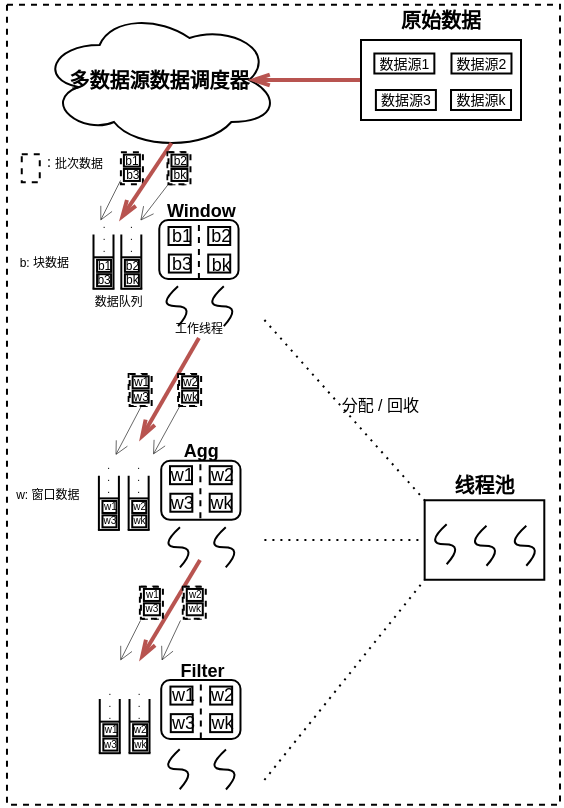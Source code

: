 <mxfile version="16.1.0" type="github">
  <diagram id="TM8jc4NBS-P3mIar8RK_" name="第 1 页">
    <mxGraphModel dx="-409" dy="232" grid="1" gridSize="10" guides="1" tooltips="1" connect="1" arrows="1" fold="1" page="1" pageScale="1" pageWidth="827" pageHeight="1169" math="0" shadow="0">
      <root>
        <mxCell id="0" />
        <mxCell id="1" parent="0" />
        <mxCell id="N-SnZ-NA4u7T5Xd_cY-z-521" value="" style="rounded=0;sketch=0;fontSize=6;dashed=1;" parent="1" vertex="1">
          <mxGeometry x="1359.95" y="136.16" width="9" height="16" as="geometry" />
        </mxCell>
        <mxCell id="N-SnZ-NA4u7T5Xd_cY-z-418" value="" style="rounded=0;sketch=0;fontSize=8;dashed=1;" parent="1" vertex="1">
          <mxGeometry x="1303.49" y="62.32" width="276.51" height="400" as="geometry" />
        </mxCell>
        <mxCell id="N-SnZ-NA4u7T5Xd_cY-z-477" value="" style="rounded=0;sketch=0;fontSize=6;dashed=1;" parent="1" vertex="1">
          <mxGeometry x="1360.45" y="136.16" width="11" height="16" as="geometry" />
        </mxCell>
        <mxCell id="N-SnZ-NA4u7T5Xd_cY-z-318" value="" style="rounded=0;fontSize=10;strokeWidth=1;" parent="1" vertex="1">
          <mxGeometry x="1480.5" y="80" width="80" height="40" as="geometry" />
        </mxCell>
        <mxCell id="N-SnZ-NA4u7T5Xd_cY-z-319" value="数据源1" style="rounded=0;fontSize=7;strokeWidth=1;" parent="1" vertex="1">
          <mxGeometry x="1487.18" y="86.75" width="30" height="10" as="geometry" />
        </mxCell>
        <mxCell id="N-SnZ-NA4u7T5Xd_cY-z-320" value="数据源2" style="rounded=0;fontSize=7;strokeWidth=1;" parent="1" vertex="1">
          <mxGeometry x="1525.74" y="86.75" width="30" height="10" as="geometry" />
        </mxCell>
        <mxCell id="N-SnZ-NA4u7T5Xd_cY-z-322" value="数据源k" style="rounded=0;fontSize=7;strokeWidth=1;" parent="1" vertex="1">
          <mxGeometry x="1525.51" y="105" width="30" height="10" as="geometry" />
        </mxCell>
        <mxCell id="N-SnZ-NA4u7T5Xd_cY-z-323" value="多数据源数据调度器" style="ellipse;shape=cloud;fontSize=10;strokeWidth=1;fontStyle=1" parent="1" vertex="1">
          <mxGeometry x="1319.88" y="65" width="119.76" height="70" as="geometry" />
        </mxCell>
        <mxCell id="N-SnZ-NA4u7T5Xd_cY-z-324" value="原始数据" style="text;strokeColor=none;fillColor=none;align=center;verticalAlign=middle;rounded=0;sketch=0;fontSize=10;fontStyle=1" parent="1" vertex="1">
          <mxGeometry x="1496.36" y="60" width="48.29" height="20" as="geometry" />
        </mxCell>
        <mxCell id="N-SnZ-NA4u7T5Xd_cY-z-327" value="" style="rounded=1;" parent="1" vertex="1">
          <mxGeometry x="1379.64" y="170" width="39.63" height="29.5" as="geometry" />
        </mxCell>
        <mxCell id="N-SnZ-NA4u7T5Xd_cY-z-328" value="" style="curved=1;endArrow=none;endFill=0;endSize=6;strokeWidth=1;" parent="1" edge="1">
          <mxGeometry width="50" height="50" relative="1" as="geometry">
            <mxPoint x="1411.9" y="223.1" as="sourcePoint" />
            <mxPoint x="1411.9" y="203.1" as="targetPoint" />
            <Array as="points">
              <mxPoint x="1420.9" y="213.1" />
              <mxPoint x="1400.9" y="213.1" />
            </Array>
          </mxGeometry>
        </mxCell>
        <mxCell id="N-SnZ-NA4u7T5Xd_cY-z-329" value="" style="curved=1;endArrow=none;endFill=0;" parent="1" edge="1">
          <mxGeometry width="50" height="50" relative="1" as="geometry">
            <mxPoint x="1389.02" y="223.1" as="sourcePoint" />
            <mxPoint x="1389.02" y="203.1" as="targetPoint" />
            <Array as="points">
              <mxPoint x="1398.02" y="213.1" />
              <mxPoint x="1378.02" y="213.1" />
            </Array>
          </mxGeometry>
        </mxCell>
        <mxCell id="N-SnZ-NA4u7T5Xd_cY-z-330" value="" style="shape=partialRectangle;top=0;bottom=0;fillColor=none;" parent="1" vertex="1">
          <mxGeometry x="1346.75" y="177.81" width="10" height="26" as="geometry" />
        </mxCell>
        <mxCell id="N-SnZ-NA4u7T5Xd_cY-z-331" value=" Window" style="text;strokeColor=none;fillColor=none;align=center;verticalAlign=middle;rounded=0;fontSize=9;fontStyle=1" parent="1" vertex="1">
          <mxGeometry x="1379.46" y="160" width="40" height="10" as="geometry" />
        </mxCell>
        <mxCell id="N-SnZ-NA4u7T5Xd_cY-z-332" value="数据队列" style="text;strokeColor=none;fillColor=none;align=center;verticalAlign=middle;rounded=0;fontSize=6;" parent="1" vertex="1">
          <mxGeometry x="1344.12" y="206.75" width="30.5" height="8.75" as="geometry" />
        </mxCell>
        <mxCell id="N-SnZ-NA4u7T5Xd_cY-z-333" value="工作线程" style="text;strokeColor=none;fillColor=none;align=center;verticalAlign=middle;rounded=0;fontSize=6;" parent="1" vertex="1">
          <mxGeometry x="1383.47" y="220" width="31.98" height="9" as="geometry" />
        </mxCell>
        <mxCell id="N-SnZ-NA4u7T5Xd_cY-z-334" value="" style="rounded=0;strokeWidth=1;" parent="1" vertex="1">
          <mxGeometry x="1348.54" y="189.94" width="7" height="6" as="geometry" />
        </mxCell>
        <mxCell id="N-SnZ-NA4u7T5Xd_cY-z-335" value="b1" style="text;strokeColor=none;fillColor=none;align=center;verticalAlign=middle;rounded=0;fontSize=6;" parent="1" vertex="1">
          <mxGeometry x="1348.04" y="189.94" width="8.5" height="6" as="geometry" />
        </mxCell>
        <mxCell id="N-SnZ-NA4u7T5Xd_cY-z-336" value="" style="rounded=0;strokeWidth=1;" parent="1" vertex="1">
          <mxGeometry x="1384.26" y="173.5" width="11" height="9" as="geometry" />
        </mxCell>
        <mxCell id="N-SnZ-NA4u7T5Xd_cY-z-337" value="b1" style="text;strokeColor=none;fillColor=none;align=center;verticalAlign=middle;rounded=0;fontSize=9;" parent="1" vertex="1">
          <mxGeometry x="1386.76" y="174.62" width="8.5" height="5.75" as="geometry" />
        </mxCell>
        <mxCell id="N-SnZ-NA4u7T5Xd_cY-z-344" value="" style="endArrow=none;rounded=0;fontSize=7;endSize=6;strokeColor=default;strokeWidth=1;" parent="1" edge="1">
          <mxGeometry width="50" height="50" relative="1" as="geometry">
            <mxPoint x="1346.25" y="204.41" as="sourcePoint" />
            <mxPoint x="1357.25" y="204.41" as="targetPoint" />
          </mxGeometry>
        </mxCell>
        <mxCell id="N-SnZ-NA4u7T5Xd_cY-z-345" value="" style="endArrow=none;rounded=0;fontSize=7;endSize=6;strokeColor=default;strokeWidth=1;" parent="1" edge="1">
          <mxGeometry width="50" height="50" relative="1" as="geometry">
            <mxPoint x="1346.54" y="188.64" as="sourcePoint" />
            <mxPoint x="1356.54" y="188.64" as="targetPoint" />
          </mxGeometry>
        </mxCell>
        <mxCell id="N-SnZ-NA4u7T5Xd_cY-z-355" value="" style="rounded=1;" parent="1" vertex="1">
          <mxGeometry x="1380.61" y="290.38" width="39.63" height="29.5" as="geometry" />
        </mxCell>
        <mxCell id="N-SnZ-NA4u7T5Xd_cY-z-356" value="" style="curved=1;endArrow=none;endFill=0;endSize=6;strokeWidth=1;" parent="1" edge="1">
          <mxGeometry width="50" height="50" relative="1" as="geometry">
            <mxPoint x="1412.87" y="343.66" as="sourcePoint" />
            <mxPoint x="1412.87" y="323.66" as="targetPoint" />
            <Array as="points">
              <mxPoint x="1421.87" y="333.66" />
              <mxPoint x="1401.87" y="333.66" />
            </Array>
          </mxGeometry>
        </mxCell>
        <mxCell id="N-SnZ-NA4u7T5Xd_cY-z-357" value="" style="curved=1;endArrow=none;endFill=0;" parent="1" edge="1">
          <mxGeometry width="50" height="50" relative="1" as="geometry">
            <mxPoint x="1389.99" y="343.66" as="sourcePoint" />
            <mxPoint x="1389.99" y="323.66" as="targetPoint" />
            <Array as="points">
              <mxPoint x="1398.99" y="333.66" />
              <mxPoint x="1378.99" y="333.66" />
            </Array>
          </mxGeometry>
        </mxCell>
        <mxCell id="N-SnZ-NA4u7T5Xd_cY-z-359" value="Agg" style="text;strokeColor=none;fillColor=none;align=center;verticalAlign=middle;rounded=0;fontSize=9;fontStyle=1" parent="1" vertex="1">
          <mxGeometry x="1380.61" y="280.13" width="40.06" height="10" as="geometry" />
        </mxCell>
        <mxCell id="N-SnZ-NA4u7T5Xd_cY-z-381" value="" style="rounded=1;" parent="1" vertex="1">
          <mxGeometry x="1380.61" y="400" width="39.63" height="29.5" as="geometry" />
        </mxCell>
        <mxCell id="N-SnZ-NA4u7T5Xd_cY-z-382" value="" style="curved=1;endArrow=none;endFill=0;endSize=6;strokeWidth=1;" parent="1" edge="1">
          <mxGeometry width="50" height="50" relative="1" as="geometry">
            <mxPoint x="1412.99" y="454.75" as="sourcePoint" />
            <mxPoint x="1412.99" y="434.75" as="targetPoint" />
            <Array as="points">
              <mxPoint x="1421.99" y="444.75" />
              <mxPoint x="1401.99" y="444.75" />
            </Array>
          </mxGeometry>
        </mxCell>
        <mxCell id="N-SnZ-NA4u7T5Xd_cY-z-383" value="" style="curved=1;endArrow=none;endFill=0;" parent="1" edge="1">
          <mxGeometry width="50" height="50" relative="1" as="geometry">
            <mxPoint x="1389.86" y="454.63" as="sourcePoint" />
            <mxPoint x="1389.86" y="434.63" as="targetPoint" />
            <Array as="points">
              <mxPoint x="1398.86" y="444.63" />
              <mxPoint x="1378.86" y="444.63" />
            </Array>
          </mxGeometry>
        </mxCell>
        <mxCell id="N-SnZ-NA4u7T5Xd_cY-z-385" value="Filter" style="text;strokeColor=none;fillColor=none;align=center;verticalAlign=middle;rounded=0;fontSize=9;fontStyle=1" parent="1" vertex="1">
          <mxGeometry x="1381.17" y="390" width="40.06" height="10" as="geometry" />
        </mxCell>
        <mxCell id="N-SnZ-NA4u7T5Xd_cY-z-407" value="" style="rounded=0;" parent="1" vertex="1">
          <mxGeometry x="1512.33" y="310.13" width="59.82" height="39.75" as="geometry" />
        </mxCell>
        <mxCell id="N-SnZ-NA4u7T5Xd_cY-z-408" value="" style="curved=1;endArrow=none;endFill=0;" parent="1" edge="1">
          <mxGeometry width="50" height="50" relative="1" as="geometry">
            <mxPoint x="1523.33" y="342.13" as="sourcePoint" />
            <mxPoint x="1523.33" y="322.13" as="targetPoint" />
            <Array as="points">
              <mxPoint x="1532.33" y="332.13" />
              <mxPoint x="1512.33" y="332.13" />
            </Array>
          </mxGeometry>
        </mxCell>
        <mxCell id="N-SnZ-NA4u7T5Xd_cY-z-409" value="" style="curved=1;endArrow=none;endFill=0;" parent="1" edge="1">
          <mxGeometry width="50" height="50" relative="1" as="geometry">
            <mxPoint x="1543.24" y="342.88" as="sourcePoint" />
            <mxPoint x="1543.24" y="322.88" as="targetPoint" />
            <Array as="points">
              <mxPoint x="1552.24" y="332.88" />
              <mxPoint x="1532.24" y="332.88" />
            </Array>
          </mxGeometry>
        </mxCell>
        <mxCell id="N-SnZ-NA4u7T5Xd_cY-z-410" value="" style="curved=1;endArrow=none;endFill=0;" parent="1" edge="1">
          <mxGeometry width="50" height="50" relative="1" as="geometry">
            <mxPoint x="1563.15" y="342.88" as="sourcePoint" />
            <mxPoint x="1563.15" y="322.88" as="targetPoint" />
            <Array as="points">
              <mxPoint x="1572.15" y="332.88" />
              <mxPoint x="1552.15" y="332.88" />
            </Array>
          </mxGeometry>
        </mxCell>
        <mxCell id="N-SnZ-NA4u7T5Xd_cY-z-411" value="线程池" style="text;strokeColor=none;fillColor=none;align=center;verticalAlign=middle;rounded=0;sketch=0;fontSize=10;fontStyle=1" parent="1" vertex="1">
          <mxGeometry x="1522.12" y="293" width="40.25" height="19" as="geometry" />
        </mxCell>
        <mxCell id="N-SnZ-NA4u7T5Xd_cY-z-412" value="" style="endArrow=none;dashed=1;dashPattern=1 3;strokeWidth=1;rounded=1;sketch=0;fontSize=8;curved=0;entryX=0;entryY=0;entryDx=0;entryDy=0;" parent="1" target="N-SnZ-NA4u7T5Xd_cY-z-407" edge="1">
          <mxGeometry width="50" height="50" relative="1" as="geometry">
            <mxPoint x="1432.2" y="220" as="sourcePoint" />
            <mxPoint x="1522.2" y="330" as="targetPoint" />
          </mxGeometry>
        </mxCell>
        <mxCell id="N-SnZ-NA4u7T5Xd_cY-z-413" value="分配 / 回收" style="text;strokeColor=none;fillColor=none;align=center;verticalAlign=middle;rounded=0;sketch=0;fontSize=8;" parent="1" vertex="1">
          <mxGeometry x="1470.15" y="256.32" width="40" height="12" as="geometry" />
        </mxCell>
        <mxCell id="N-SnZ-NA4u7T5Xd_cY-z-414" value="" style="endArrow=none;dashed=1;dashPattern=1 3;strokeWidth=1;rounded=1;sketch=0;fontSize=8;curved=0;entryX=0;entryY=0.5;entryDx=0;entryDy=0;" parent="1" target="N-SnZ-NA4u7T5Xd_cY-z-407" edge="1">
          <mxGeometry width="50" height="50" relative="1" as="geometry">
            <mxPoint x="1432.2" y="330" as="sourcePoint" />
            <mxPoint x="1502.2" y="330" as="targetPoint" />
          </mxGeometry>
        </mxCell>
        <mxCell id="N-SnZ-NA4u7T5Xd_cY-z-415" value="" style="endArrow=none;dashed=1;dashPattern=1 3;strokeWidth=1;rounded=1;sketch=0;fontSize=8;curved=0;entryX=0;entryY=1;entryDx=0;entryDy=0;" parent="1" target="N-SnZ-NA4u7T5Xd_cY-z-407" edge="1">
          <mxGeometry width="50" height="50" relative="1" as="geometry">
            <mxPoint x="1432.2" y="450" as="sourcePoint" />
            <mxPoint x="1522.2" y="350" as="targetPoint" />
          </mxGeometry>
        </mxCell>
        <mxCell id="N-SnZ-NA4u7T5Xd_cY-z-416" value="b: 块数据" style="text;strokeColor=none;fillColor=none;align=center;verticalAlign=middle;rounded=0;sketch=0;fontSize=6;" parent="1" vertex="1">
          <mxGeometry x="1300.24" y="182.5" width="43.88" height="17.75" as="geometry" />
        </mxCell>
        <mxCell id="N-SnZ-NA4u7T5Xd_cY-z-417" value="w: 窗口数据" style="text;strokeColor=none;fillColor=none;align=center;verticalAlign=middle;rounded=0;sketch=0;fontSize=6;" parent="1" vertex="1">
          <mxGeometry x="1303.49" y="298.87" width="40.88" height="17.75" as="geometry" />
        </mxCell>
        <mxCell id="N-SnZ-NA4u7T5Xd_cY-z-419" value="" style="endArrow=openThin;rounded=1;sketch=0;fontSize=8;curved=0;endFill=0;entryX=0.875;entryY=0.5;entryDx=0;entryDy=0;entryPerimeter=0;fillColor=#f8cecc;strokeColor=#b85450;strokeWidth=2;" parent="1" target="N-SnZ-NA4u7T5Xd_cY-z-323" edge="1">
          <mxGeometry width="50" height="50" relative="1" as="geometry">
            <mxPoint x="1480" y="100" as="sourcePoint" />
            <mxPoint x="1420" y="100" as="targetPoint" />
          </mxGeometry>
        </mxCell>
        <mxCell id="N-SnZ-NA4u7T5Xd_cY-z-420" value="" style="endArrow=openThin;rounded=1;sketch=0;fontSize=8;curved=0;exitX=0.55;exitY=0.95;exitDx=0;exitDy=0;exitPerimeter=0;endFill=0;fillColor=#f8cecc;strokeColor=#b85450;strokeWidth=2;" parent="1" source="N-SnZ-NA4u7T5Xd_cY-z-323" edge="1">
          <mxGeometry width="50" height="50" relative="1" as="geometry">
            <mxPoint x="1061.49" y="326" as="sourcePoint" />
            <mxPoint x="1360" y="170" as="targetPoint" />
          </mxGeometry>
        </mxCell>
        <mxCell id="N-SnZ-NA4u7T5Xd_cY-z-423" value="" style="endArrow=openThin;rounded=1;sketch=0;fontSize=8;curved=0;endFill=0;exitX=0.5;exitY=1;exitDx=0;exitDy=0;fillColor=#f8cecc;strokeColor=#b85450;strokeWidth=2;" parent="1" source="N-SnZ-NA4u7T5Xd_cY-z-333" edge="1">
          <mxGeometry width="50" height="50" relative="1" as="geometry">
            <mxPoint x="1380" y="226.88" as="sourcePoint" />
            <mxPoint x="1370" y="280" as="targetPoint" />
          </mxGeometry>
        </mxCell>
        <mxCell id="N-SnZ-NA4u7T5Xd_cY-z-426" value="" style="endArrow=openThin;rounded=1;sketch=0;fontSize=8;curved=0;endFill=0;fillColor=#f8cecc;strokeColor=#b85450;strokeWidth=2;" parent="1" edge="1">
          <mxGeometry width="50" height="50" relative="1" as="geometry">
            <mxPoint x="1400" y="340" as="sourcePoint" />
            <mxPoint x="1370" y="390" as="targetPoint" />
          </mxGeometry>
        </mxCell>
        <mxCell id="N-SnZ-NA4u7T5Xd_cY-z-454" value=".&#xa;.&#xa;." style="text;strokeColor=none;fillColor=none;align=center;verticalAlign=middle;rounded=0;sketch=0;fontSize=5;" parent="1" vertex="1">
          <mxGeometry x="1347.54" y="173.5" width="9" height="10" as="geometry" />
        </mxCell>
        <mxCell id="N-SnZ-NA4u7T5Xd_cY-z-458" value="" style="endArrow=none;dashed=1;rounded=1;sketch=0;fontSize=6;curved=0;entryX=0.5;entryY=0;entryDx=0;entryDy=0;exitX=0.5;exitY=1;exitDx=0;exitDy=0;" parent="1" source="N-SnZ-NA4u7T5Xd_cY-z-327" target="N-SnZ-NA4u7T5Xd_cY-z-327" edge="1">
          <mxGeometry width="50" height="50" relative="1" as="geometry">
            <mxPoint x="1450" y="210" as="sourcePoint" />
            <mxPoint x="1500" y="160" as="targetPoint" />
          </mxGeometry>
        </mxCell>
        <mxCell id="N-SnZ-NA4u7T5Xd_cY-z-459" value="" style="rounded=0;strokeWidth=1;" parent="1" vertex="1">
          <mxGeometry x="1348.54" y="197.1" width="7" height="6" as="geometry" />
        </mxCell>
        <mxCell id="N-SnZ-NA4u7T5Xd_cY-z-460" value="b3" style="text;strokeColor=none;fillColor=none;align=center;verticalAlign=middle;rounded=0;fontSize=6;" parent="1" vertex="1">
          <mxGeometry x="1347.79" y="197.1" width="8.5" height="6" as="geometry" />
        </mxCell>
        <mxCell id="N-SnZ-NA4u7T5Xd_cY-z-461" value="" style="shape=partialRectangle;top=0;bottom=0;fillColor=none;" parent="1" vertex="1">
          <mxGeometry x="1360.66" y="177.81" width="10" height="26" as="geometry" />
        </mxCell>
        <mxCell id="N-SnZ-NA4u7T5Xd_cY-z-462" value="" style="rounded=0;strokeWidth=1;" parent="1" vertex="1">
          <mxGeometry x="1362.45" y="189.94" width="7" height="6" as="geometry" />
        </mxCell>
        <mxCell id="N-SnZ-NA4u7T5Xd_cY-z-463" value="b2" style="text;strokeColor=none;fillColor=none;align=center;verticalAlign=middle;rounded=0;fontSize=6;" parent="1" vertex="1">
          <mxGeometry x="1361.95" y="189.94" width="8.5" height="6" as="geometry" />
        </mxCell>
        <mxCell id="N-SnZ-NA4u7T5Xd_cY-z-464" value="" style="endArrow=none;rounded=0;fontSize=7;endSize=6;strokeColor=default;strokeWidth=1;" parent="1" edge="1">
          <mxGeometry width="50" height="50" relative="1" as="geometry">
            <mxPoint x="1360.16" y="204.41" as="sourcePoint" />
            <mxPoint x="1371.16" y="204.41" as="targetPoint" />
          </mxGeometry>
        </mxCell>
        <mxCell id="N-SnZ-NA4u7T5Xd_cY-z-465" value="" style="endArrow=none;rounded=0;fontSize=7;endSize=6;strokeColor=default;strokeWidth=1;" parent="1" edge="1">
          <mxGeometry width="50" height="50" relative="1" as="geometry">
            <mxPoint x="1360.45" y="188.64" as="sourcePoint" />
            <mxPoint x="1370.45" y="188.64" as="targetPoint" />
          </mxGeometry>
        </mxCell>
        <mxCell id="N-SnZ-NA4u7T5Xd_cY-z-466" value=".&#xa;.&#xa;." style="text;strokeColor=none;fillColor=none;align=center;verticalAlign=middle;rounded=0;sketch=0;fontSize=5;" parent="1" vertex="1">
          <mxGeometry x="1361.2" y="173.5" width="9" height="10" as="geometry" />
        </mxCell>
        <mxCell id="N-SnZ-NA4u7T5Xd_cY-z-467" value="" style="rounded=0;strokeWidth=1;" parent="1" vertex="1">
          <mxGeometry x="1362.45" y="197.1" width="7" height="6" as="geometry" />
        </mxCell>
        <mxCell id="N-SnZ-NA4u7T5Xd_cY-z-468" value="bk" style="text;strokeColor=none;fillColor=none;align=center;verticalAlign=middle;rounded=0;fontSize=6;" parent="1" vertex="1">
          <mxGeometry x="1361.95" y="197.1" width="8.5" height="6" as="geometry" />
        </mxCell>
        <mxCell id="N-SnZ-NA4u7T5Xd_cY-z-470" value="" style="rounded=0;strokeWidth=1;" parent="1" vertex="1">
          <mxGeometry x="1361.95" y="137.32" width="8" height="6" as="geometry" />
        </mxCell>
        <mxCell id="N-SnZ-NA4u7T5Xd_cY-z-471" value="b1" style="text;strokeColor=none;fillColor=none;align=center;verticalAlign=middle;rounded=0;fontSize=6;" parent="1" vertex="1">
          <mxGeometry x="1361.7" y="137.32" width="8.5" height="6" as="geometry" />
        </mxCell>
        <mxCell id="N-SnZ-NA4u7T5Xd_cY-z-475" value="" style="rounded=0;strokeWidth=1;" parent="1" vertex="1">
          <mxGeometry x="1361.95" y="144.48" width="8" height="6" as="geometry" />
        </mxCell>
        <mxCell id="N-SnZ-NA4u7T5Xd_cY-z-476" value="b3" style="text;strokeColor=none;fillColor=none;align=center;verticalAlign=middle;rounded=0;fontSize=6;" parent="1" vertex="1">
          <mxGeometry x="1362.16" y="144.48" width="8.5" height="6" as="geometry" />
        </mxCell>
        <mxCell id="N-SnZ-NA4u7T5Xd_cY-z-520" value="数据源3" style="rounded=0;fontSize=7;strokeWidth=1;" parent="1" vertex="1">
          <mxGeometry x="1487.95" y="105" width="30" height="10" as="geometry" />
        </mxCell>
        <mxCell id="AdIuGmh6w0Zo5zslEujJ-15" value="" style="endArrow=none;rounded=0;fontSize=3;entryX=0.006;entryY=0.865;entryDx=0;entryDy=0;entryPerimeter=0;strokeWidth=0.3;startArrow=open;startFill=0;" edge="1" parent="1" target="N-SnZ-NA4u7T5Xd_cY-z-521">
          <mxGeometry width="50" height="50" relative="1" as="geometry">
            <mxPoint x="1350" y="170" as="sourcePoint" />
            <mxPoint x="1350" y="160" as="targetPoint" />
          </mxGeometry>
        </mxCell>
        <mxCell id="AdIuGmh6w0Zo5zslEujJ-16" value="" style="endArrow=none;rounded=0;fontSize=3;entryX=0;entryY=1;entryDx=0;entryDy=0;strokeWidth=0.3;startArrow=open;startFill=0;" edge="1" parent="1">
          <mxGeometry width="50" height="50" relative="1" as="geometry">
            <mxPoint x="1370" y="170" as="sourcePoint" />
            <mxPoint x="1384.99" y="150.48" as="targetPoint" />
          </mxGeometry>
        </mxCell>
        <mxCell id="AdIuGmh6w0Zo5zslEujJ-22" value="" style="endArrow=none;rounded=0;fontSize=3;entryX=0.5;entryY=1;entryDx=0;entryDy=0;strokeWidth=0.3;startArrow=open;startFill=0;" edge="1" parent="1" target="AdIuGmh6w0Zo5zslEujJ-44">
          <mxGeometry width="50" height="50" relative="1" as="geometry">
            <mxPoint x="1357.59" y="287.25" as="sourcePoint" />
            <mxPoint x="1365.594" y="267.25" as="targetPoint" />
          </mxGeometry>
        </mxCell>
        <mxCell id="AdIuGmh6w0Zo5zslEujJ-23" value="" style="endArrow=none;rounded=0;fontSize=3;entryX=0;entryY=1;entryDx=0;entryDy=0;strokeWidth=0.3;startArrow=open;startFill=0;" edge="1" parent="1" target="AdIuGmh6w0Zo5zslEujJ-50">
          <mxGeometry width="50" height="50" relative="1" as="geometry">
            <mxPoint x="1376.36" y="287" as="sourcePoint" />
            <mxPoint x="1384.364" y="267.0" as="targetPoint" />
          </mxGeometry>
        </mxCell>
        <mxCell id="AdIuGmh6w0Zo5zslEujJ-29" value="" style="endArrow=none;rounded=0;fontSize=3;strokeWidth=0.3;startArrow=open;startFill=0;" edge="1" parent="1">
          <mxGeometry width="50" height="50" relative="1" as="geometry">
            <mxPoint x="1359.95" y="390" as="sourcePoint" />
            <mxPoint x="1370" y="370" as="targetPoint" />
          </mxGeometry>
        </mxCell>
        <mxCell id="AdIuGmh6w0Zo5zslEujJ-30" value="" style="endArrow=none;rounded=0;fontSize=3;strokeWidth=0.3;startArrow=open;startFill=0;" edge="1" parent="1">
          <mxGeometry width="50" height="50" relative="1" as="geometry">
            <mxPoint x="1380.61" y="390" as="sourcePoint" />
            <mxPoint x="1390" y="370" as="targetPoint" />
          </mxGeometry>
        </mxCell>
        <mxCell id="AdIuGmh6w0Zo5zslEujJ-31" value="" style="rounded=0;strokeWidth=1;" vertex="1" parent="1">
          <mxGeometry x="1384.43" y="187.28" width="11" height="9" as="geometry" />
        </mxCell>
        <mxCell id="AdIuGmh6w0Zo5zslEujJ-32" value="b3" style="text;strokeColor=none;fillColor=none;align=center;verticalAlign=middle;rounded=0;fontSize=9;" vertex="1" parent="1">
          <mxGeometry x="1386.76" y="188.5" width="8.5" height="5.75" as="geometry" />
        </mxCell>
        <mxCell id="AdIuGmh6w0Zo5zslEujJ-33" value="" style="rounded=0;strokeWidth=1;" vertex="1" parent="1">
          <mxGeometry x="1404.11" y="173.5" width="11" height="9" as="geometry" />
        </mxCell>
        <mxCell id="AdIuGmh6w0Zo5zslEujJ-34" value="b2" style="text;strokeColor=none;fillColor=none;align=center;verticalAlign=middle;rounded=0;fontSize=9;" vertex="1" parent="1">
          <mxGeometry x="1406.33" y="174.62" width="8.5" height="5.75" as="geometry" />
        </mxCell>
        <mxCell id="AdIuGmh6w0Zo5zslEujJ-35" value="" style="rounded=0;strokeWidth=1;" vertex="1" parent="1">
          <mxGeometry x="1404.11" y="187.28" width="11" height="9" as="geometry" />
        </mxCell>
        <mxCell id="AdIuGmh6w0Zo5zslEujJ-36" value="bk" style="text;strokeColor=none;fillColor=none;align=center;verticalAlign=middle;rounded=0;fontSize=9;" vertex="1" parent="1">
          <mxGeometry x="1406.33" y="188.9" width="8.5" height="5.75" as="geometry" />
        </mxCell>
        <mxCell id="AdIuGmh6w0Zo5zslEujJ-37" value="" style="rounded=0;sketch=0;fontSize=6;dashed=1;" vertex="1" parent="1">
          <mxGeometry x="1383.73" y="136.16" width="9" height="16" as="geometry" />
        </mxCell>
        <mxCell id="AdIuGmh6w0Zo5zslEujJ-38" value="" style="rounded=0;sketch=0;fontSize=6;dashed=1;" vertex="1" parent="1">
          <mxGeometry x="1384.23" y="136.16" width="11" height="16" as="geometry" />
        </mxCell>
        <mxCell id="AdIuGmh6w0Zo5zslEujJ-39" value="" style="rounded=0;strokeWidth=1;" vertex="1" parent="1">
          <mxGeometry x="1385.73" y="137.32" width="8" height="6" as="geometry" />
        </mxCell>
        <mxCell id="AdIuGmh6w0Zo5zslEujJ-40" value="b2" style="text;strokeColor=none;fillColor=none;align=center;verticalAlign=middle;rounded=0;fontSize=6;" vertex="1" parent="1">
          <mxGeometry x="1385.91" y="137.32" width="8.5" height="6" as="geometry" />
        </mxCell>
        <mxCell id="AdIuGmh6w0Zo5zslEujJ-41" value="" style="rounded=0;strokeWidth=1;" vertex="1" parent="1">
          <mxGeometry x="1385.73" y="144.48" width="8" height="6" as="geometry" />
        </mxCell>
        <mxCell id="AdIuGmh6w0Zo5zslEujJ-42" value="bk" style="text;strokeColor=none;fillColor=none;align=center;verticalAlign=middle;rounded=0;fontSize=6;" vertex="1" parent="1">
          <mxGeometry x="1385.73" y="144.48" width="8.5" height="6" as="geometry" />
        </mxCell>
        <mxCell id="AdIuGmh6w0Zo5zslEujJ-43" value="" style="rounded=0;sketch=0;fontSize=6;dashed=1;" vertex="1" parent="1">
          <mxGeometry x="1364.33" y="246.98" width="9" height="16" as="geometry" />
        </mxCell>
        <mxCell id="AdIuGmh6w0Zo5zslEujJ-44" value="" style="rounded=0;sketch=0;fontSize=6;dashed=1;" vertex="1" parent="1">
          <mxGeometry x="1364.83" y="246.98" width="11" height="16" as="geometry" />
        </mxCell>
        <mxCell id="AdIuGmh6w0Zo5zslEujJ-45" value="" style="rounded=0;strokeWidth=1;" vertex="1" parent="1">
          <mxGeometry x="1366.33" y="248.14" width="8" height="6" as="geometry" />
        </mxCell>
        <mxCell id="AdIuGmh6w0Zo5zslEujJ-46" value="w1" style="text;strokeColor=none;fillColor=none;align=center;verticalAlign=middle;rounded=0;fontSize=6;" vertex="1" parent="1">
          <mxGeometry x="1366.55" y="248.14" width="8.5" height="6" as="geometry" />
        </mxCell>
        <mxCell id="AdIuGmh6w0Zo5zslEujJ-47" value="" style="rounded=0;strokeWidth=1;" vertex="1" parent="1">
          <mxGeometry x="1366.33" y="255.3" width="8" height="6" as="geometry" />
        </mxCell>
        <mxCell id="AdIuGmh6w0Zo5zslEujJ-48" value="w3" style="text;strokeColor=none;fillColor=none;align=center;verticalAlign=middle;rounded=0;fontSize=6;" vertex="1" parent="1">
          <mxGeometry x="1366.33" y="255.3" width="8.5" height="6" as="geometry" />
        </mxCell>
        <mxCell id="AdIuGmh6w0Zo5zslEujJ-49" value="" style="rounded=0;sketch=0;fontSize=6;dashed=1;" vertex="1" parent="1">
          <mxGeometry x="1389.06" y="246.98" width="9" height="16" as="geometry" />
        </mxCell>
        <mxCell id="AdIuGmh6w0Zo5zslEujJ-50" value="" style="rounded=0;sketch=0;fontSize=6;dashed=1;" vertex="1" parent="1">
          <mxGeometry x="1389.56" y="246.98" width="11" height="16" as="geometry" />
        </mxCell>
        <mxCell id="AdIuGmh6w0Zo5zslEujJ-51" value="" style="rounded=0;strokeWidth=1;" vertex="1" parent="1">
          <mxGeometry x="1391.06" y="248.14" width="8" height="6" as="geometry" />
        </mxCell>
        <mxCell id="AdIuGmh6w0Zo5zslEujJ-52" value="w2" style="text;strokeColor=none;fillColor=none;align=center;verticalAlign=middle;rounded=0;fontSize=6;" vertex="1" parent="1">
          <mxGeometry x="1391.06" y="248.14" width="8.5" height="6" as="geometry" />
        </mxCell>
        <mxCell id="AdIuGmh6w0Zo5zslEujJ-53" value="" style="rounded=0;strokeWidth=1;" vertex="1" parent="1">
          <mxGeometry x="1391.06" y="255.3" width="8" height="6" as="geometry" />
        </mxCell>
        <mxCell id="AdIuGmh6w0Zo5zslEujJ-54" value="wk" style="text;strokeColor=none;fillColor=none;align=center;verticalAlign=middle;rounded=0;fontSize=6;" vertex="1" parent="1">
          <mxGeometry x="1391.06" y="255.3" width="8.5" height="6" as="geometry" />
        </mxCell>
        <mxCell id="AdIuGmh6w0Zo5zslEujJ-55" value="" style="shape=partialRectangle;top=0;bottom=0;fillColor=none;" vertex="1" parent="1">
          <mxGeometry x="1349.45" y="298.37" width="10" height="26" as="geometry" />
        </mxCell>
        <mxCell id="AdIuGmh6w0Zo5zslEujJ-56" value="" style="rounded=0;strokeWidth=1;" vertex="1" parent="1">
          <mxGeometry x="1351.24" y="310.5" width="7" height="6" as="geometry" />
        </mxCell>
        <mxCell id="AdIuGmh6w0Zo5zslEujJ-57" value="w1" style="text;strokeColor=none;fillColor=none;align=center;verticalAlign=middle;rounded=0;fontSize=5;" vertex="1" parent="1">
          <mxGeometry x="1350.95" y="310.5" width="8.5" height="6" as="geometry" />
        </mxCell>
        <mxCell id="AdIuGmh6w0Zo5zslEujJ-58" value="" style="endArrow=none;rounded=0;fontSize=7;endSize=6;strokeColor=default;strokeWidth=1;" edge="1" parent="1">
          <mxGeometry width="50" height="50" relative="1" as="geometry">
            <mxPoint x="1348.95" y="324.97" as="sourcePoint" />
            <mxPoint x="1359.95" y="324.97" as="targetPoint" />
          </mxGeometry>
        </mxCell>
        <mxCell id="AdIuGmh6w0Zo5zslEujJ-59" value="" style="endArrow=none;rounded=0;fontSize=7;endSize=6;strokeColor=default;strokeWidth=1;" edge="1" parent="1">
          <mxGeometry width="50" height="50" relative="1" as="geometry">
            <mxPoint x="1349.24" y="309.2" as="sourcePoint" />
            <mxPoint x="1359.24" y="309.2" as="targetPoint" />
          </mxGeometry>
        </mxCell>
        <mxCell id="AdIuGmh6w0Zo5zslEujJ-60" value=".&#xa;.&#xa;." style="text;strokeColor=none;fillColor=none;align=center;verticalAlign=middle;rounded=0;sketch=0;fontSize=5;" vertex="1" parent="1">
          <mxGeometry x="1349.88" y="294.21" width="9" height="10" as="geometry" />
        </mxCell>
        <mxCell id="AdIuGmh6w0Zo5zslEujJ-61" value="" style="rounded=0;strokeWidth=1;" vertex="1" parent="1">
          <mxGeometry x="1351.24" y="317.66" width="7" height="6" as="geometry" />
        </mxCell>
        <mxCell id="AdIuGmh6w0Zo5zslEujJ-62" value="w3" style="text;strokeColor=none;fillColor=none;align=center;verticalAlign=middle;rounded=0;fontSize=5;" vertex="1" parent="1">
          <mxGeometry x="1350.67" y="317.66" width="8.5" height="6" as="geometry" />
        </mxCell>
        <mxCell id="AdIuGmh6w0Zo5zslEujJ-63" value="" style="shape=partialRectangle;top=0;bottom=0;fillColor=none;" vertex="1" parent="1">
          <mxGeometry x="1364.33" y="298.37" width="10" height="26" as="geometry" />
        </mxCell>
        <mxCell id="AdIuGmh6w0Zo5zslEujJ-64" value="" style="rounded=0;strokeWidth=1;" vertex="1" parent="1">
          <mxGeometry x="1366.12" y="310.5" width="7" height="6" as="geometry" />
        </mxCell>
        <mxCell id="AdIuGmh6w0Zo5zslEujJ-65" value="w2" style="text;strokeColor=none;fillColor=none;align=center;verticalAlign=middle;rounded=0;fontSize=5;" vertex="1" parent="1">
          <mxGeometry x="1365.55" y="310.62" width="8.5" height="6" as="geometry" />
        </mxCell>
        <mxCell id="AdIuGmh6w0Zo5zslEujJ-66" value="" style="endArrow=none;rounded=0;fontSize=7;endSize=6;strokeColor=default;strokeWidth=1;" edge="1" parent="1">
          <mxGeometry width="50" height="50" relative="1" as="geometry">
            <mxPoint x="1363.83" y="324.97" as="sourcePoint" />
            <mxPoint x="1374.83" y="324.97" as="targetPoint" />
          </mxGeometry>
        </mxCell>
        <mxCell id="AdIuGmh6w0Zo5zslEujJ-67" value="" style="endArrow=none;rounded=0;fontSize=7;endSize=6;strokeColor=default;strokeWidth=1;" edge="1" parent="1">
          <mxGeometry width="50" height="50" relative="1" as="geometry">
            <mxPoint x="1364.12" y="309.2" as="sourcePoint" />
            <mxPoint x="1374.12" y="309.2" as="targetPoint" />
          </mxGeometry>
        </mxCell>
        <mxCell id="AdIuGmh6w0Zo5zslEujJ-68" value=".&#xa;.&#xa;." style="text;strokeColor=none;fillColor=none;align=center;verticalAlign=middle;rounded=0;sketch=0;fontSize=5;" vertex="1" parent="1">
          <mxGeometry x="1364.76" y="294.21" width="9" height="10" as="geometry" />
        </mxCell>
        <mxCell id="AdIuGmh6w0Zo5zslEujJ-69" value="" style="rounded=0;strokeWidth=1;" vertex="1" parent="1">
          <mxGeometry x="1366.12" y="317.66" width="7" height="6" as="geometry" />
        </mxCell>
        <mxCell id="AdIuGmh6w0Zo5zslEujJ-70" value="wk" style="text;strokeColor=none;fillColor=none;align=center;verticalAlign=middle;rounded=0;fontSize=5;" vertex="1" parent="1">
          <mxGeometry x="1365.51" y="317.66" width="8.5" height="6" as="geometry" />
        </mxCell>
        <mxCell id="AdIuGmh6w0Zo5zslEujJ-74" value="：批次数据" style="text;strokeColor=none;fillColor=none;align=center;verticalAlign=middle;rounded=0;fontSize=6;" vertex="1" parent="1">
          <mxGeometry x="1319.88" y="135" width="33.37" height="14" as="geometry" />
        </mxCell>
        <mxCell id="AdIuGmh6w0Zo5zslEujJ-75" value="" style="rounded=0;strokeWidth=1;" vertex="1" parent="1">
          <mxGeometry x="1385.0" y="293.09" width="11" height="9" as="geometry" />
        </mxCell>
        <mxCell id="AdIuGmh6w0Zo5zslEujJ-76" value="w1" style="text;strokeColor=none;fillColor=none;align=center;verticalAlign=middle;rounded=0;fontSize=9;" vertex="1" parent="1">
          <mxGeometry x="1386.93" y="294.21" width="8.5" height="5.75" as="geometry" />
        </mxCell>
        <mxCell id="AdIuGmh6w0Zo5zslEujJ-77" value="" style="endArrow=none;dashed=1;rounded=1;sketch=0;fontSize=6;curved=0;entryX=0.5;entryY=0;entryDx=0;entryDy=0;exitX=0.5;exitY=1;exitDx=0;exitDy=0;" edge="1" parent="1">
          <mxGeometry width="50" height="50" relative="1" as="geometry">
            <mxPoint x="1400.195" y="319.09" as="sourcePoint" />
            <mxPoint x="1400.195" y="289.59" as="targetPoint" />
          </mxGeometry>
        </mxCell>
        <mxCell id="AdIuGmh6w0Zo5zslEujJ-78" value="" style="rounded=0;strokeWidth=1;" vertex="1" parent="1">
          <mxGeometry x="1385.17" y="306.87" width="11" height="9" as="geometry" />
        </mxCell>
        <mxCell id="AdIuGmh6w0Zo5zslEujJ-79" value="w3" style="text;strokeColor=none;fillColor=none;align=center;verticalAlign=middle;rounded=0;fontSize=9;" vertex="1" parent="1">
          <mxGeometry x="1386.93" y="307.99" width="8.5" height="5.75" as="geometry" />
        </mxCell>
        <mxCell id="AdIuGmh6w0Zo5zslEujJ-80" value="" style="rounded=0;strokeWidth=1;" vertex="1" parent="1">
          <mxGeometry x="1404.85" y="293.09" width="11" height="9" as="geometry" />
        </mxCell>
        <mxCell id="AdIuGmh6w0Zo5zslEujJ-81" value="w2" style="text;strokeColor=none;fillColor=none;align=center;verticalAlign=middle;rounded=0;fontSize=9;" vertex="1" parent="1">
          <mxGeometry x="1406.95" y="294.21" width="8.5" height="5.75" as="geometry" />
        </mxCell>
        <mxCell id="AdIuGmh6w0Zo5zslEujJ-82" value="" style="rounded=0;strokeWidth=1;" vertex="1" parent="1">
          <mxGeometry x="1404.85" y="306.87" width="11" height="9" as="geometry" />
        </mxCell>
        <mxCell id="AdIuGmh6w0Zo5zslEujJ-83" value="wk" style="text;strokeColor=none;fillColor=none;align=center;verticalAlign=middle;rounded=0;fontSize=9;" vertex="1" parent="1">
          <mxGeometry x="1406.55" y="307.99" width="8.5" height="5.75" as="geometry" />
        </mxCell>
        <mxCell id="AdIuGmh6w0Zo5zslEujJ-84" value="" style="shape=partialRectangle;top=0;bottom=0;fillColor=none;" vertex="1" parent="1">
          <mxGeometry x="1349.88" y="410" width="10" height="26" as="geometry" />
        </mxCell>
        <mxCell id="AdIuGmh6w0Zo5zslEujJ-85" value="" style="rounded=0;strokeWidth=1;" vertex="1" parent="1">
          <mxGeometry x="1351.67" y="422.13" width="7" height="6" as="geometry" />
        </mxCell>
        <mxCell id="AdIuGmh6w0Zo5zslEujJ-86" value="w1" style="text;strokeColor=none;fillColor=none;align=center;verticalAlign=middle;rounded=0;fontSize=5;" vertex="1" parent="1">
          <mxGeometry x="1351.38" y="422.13" width="8.5" height="6" as="geometry" />
        </mxCell>
        <mxCell id="AdIuGmh6w0Zo5zslEujJ-87" value="" style="endArrow=none;rounded=0;fontSize=7;endSize=6;strokeColor=default;strokeWidth=1;" edge="1" parent="1">
          <mxGeometry width="50" height="50" relative="1" as="geometry">
            <mxPoint x="1349.38" y="436.6" as="sourcePoint" />
            <mxPoint x="1360.38" y="436.6" as="targetPoint" />
          </mxGeometry>
        </mxCell>
        <mxCell id="AdIuGmh6w0Zo5zslEujJ-88" value="" style="endArrow=none;rounded=0;fontSize=7;endSize=6;strokeColor=default;strokeWidth=1;" edge="1" parent="1">
          <mxGeometry width="50" height="50" relative="1" as="geometry">
            <mxPoint x="1349.67" y="420.83" as="sourcePoint" />
            <mxPoint x="1359.67" y="420.83" as="targetPoint" />
          </mxGeometry>
        </mxCell>
        <mxCell id="AdIuGmh6w0Zo5zslEujJ-89" value=".&#xa;.&#xa;." style="text;strokeColor=none;fillColor=none;align=center;verticalAlign=middle;rounded=0;sketch=0;fontSize=5;" vertex="1" parent="1">
          <mxGeometry x="1350.42" y="407.07" width="9" height="10" as="geometry" />
        </mxCell>
        <mxCell id="AdIuGmh6w0Zo5zslEujJ-90" value="" style="rounded=0;strokeWidth=1;" vertex="1" parent="1">
          <mxGeometry x="1351.67" y="429.29" width="7" height="6" as="geometry" />
        </mxCell>
        <mxCell id="AdIuGmh6w0Zo5zslEujJ-91" value="w3" style="text;strokeColor=none;fillColor=none;align=center;verticalAlign=middle;rounded=0;fontSize=5;" vertex="1" parent="1">
          <mxGeometry x="1350.95" y="429.29" width="8.5" height="6" as="geometry" />
        </mxCell>
        <mxCell id="AdIuGmh6w0Zo5zslEujJ-92" value="" style="shape=partialRectangle;top=0;bottom=0;fillColor=none;" vertex="1" parent="1">
          <mxGeometry x="1364.76" y="410" width="10" height="26" as="geometry" />
        </mxCell>
        <mxCell id="AdIuGmh6w0Zo5zslEujJ-93" value="" style="rounded=0;strokeWidth=1;" vertex="1" parent="1">
          <mxGeometry x="1366.55" y="422.13" width="7" height="6" as="geometry" />
        </mxCell>
        <mxCell id="AdIuGmh6w0Zo5zslEujJ-94" value="w2" style="text;strokeColor=none;fillColor=none;align=center;verticalAlign=middle;rounded=0;fontSize=5;" vertex="1" parent="1">
          <mxGeometry x="1365.8" y="422.13" width="8.5" height="6" as="geometry" />
        </mxCell>
        <mxCell id="AdIuGmh6w0Zo5zslEujJ-95" value="" style="endArrow=none;rounded=0;fontSize=7;endSize=6;strokeColor=default;strokeWidth=1;" edge="1" parent="1">
          <mxGeometry width="50" height="50" relative="1" as="geometry">
            <mxPoint x="1364.26" y="436.6" as="sourcePoint" />
            <mxPoint x="1375.26" y="436.6" as="targetPoint" />
          </mxGeometry>
        </mxCell>
        <mxCell id="AdIuGmh6w0Zo5zslEujJ-96" value="" style="endArrow=none;rounded=0;fontSize=7;endSize=6;strokeColor=default;strokeWidth=1;" edge="1" parent="1">
          <mxGeometry width="50" height="50" relative="1" as="geometry">
            <mxPoint x="1364.55" y="420.83" as="sourcePoint" />
            <mxPoint x="1374.55" y="420.83" as="targetPoint" />
          </mxGeometry>
        </mxCell>
        <mxCell id="AdIuGmh6w0Zo5zslEujJ-97" value=".&#xa;.&#xa;." style="text;strokeColor=none;fillColor=none;align=center;verticalAlign=middle;rounded=0;sketch=0;fontSize=5;" vertex="1" parent="1">
          <mxGeometry x="1365.01" y="407.07" width="9" height="10" as="geometry" />
        </mxCell>
        <mxCell id="AdIuGmh6w0Zo5zslEujJ-98" value="" style="rounded=0;strokeWidth=1;" vertex="1" parent="1">
          <mxGeometry x="1366.55" y="429.29" width="7" height="6" as="geometry" />
        </mxCell>
        <mxCell id="AdIuGmh6w0Zo5zslEujJ-99" value="wk" style="text;strokeColor=none;fillColor=none;align=center;verticalAlign=middle;rounded=0;fontSize=5;" vertex="1" parent="1">
          <mxGeometry x="1365.95" y="429.29" width="8.5" height="6" as="geometry" />
        </mxCell>
        <mxCell id="AdIuGmh6w0Zo5zslEujJ-100" value="" style="rounded=0;strokeWidth=1;" vertex="1" parent="1">
          <mxGeometry x="1385.22" y="403.29" width="11" height="9" as="geometry" />
        </mxCell>
        <mxCell id="AdIuGmh6w0Zo5zslEujJ-101" value="w1" style="text;strokeColor=none;fillColor=none;align=center;verticalAlign=middle;rounded=0;fontSize=9;" vertex="1" parent="1">
          <mxGeometry x="1387.5" y="404.25" width="8.5" height="5.75" as="geometry" />
        </mxCell>
        <mxCell id="AdIuGmh6w0Zo5zslEujJ-102" value="" style="endArrow=none;dashed=1;rounded=1;sketch=0;fontSize=6;curved=0;entryX=0.5;entryY=0;entryDx=0;entryDy=0;exitX=0.5;exitY=1;exitDx=0;exitDy=0;" edge="1" parent="1">
          <mxGeometry width="50" height="50" relative="1" as="geometry">
            <mxPoint x="1400.415" y="429.29" as="sourcePoint" />
            <mxPoint x="1400.415" y="399.79" as="targetPoint" />
          </mxGeometry>
        </mxCell>
        <mxCell id="AdIuGmh6w0Zo5zslEujJ-103" value="" style="rounded=0;strokeWidth=1;" vertex="1" parent="1">
          <mxGeometry x="1385.39" y="417.07" width="11" height="9" as="geometry" />
        </mxCell>
        <mxCell id="AdIuGmh6w0Zo5zslEujJ-104" value="w3" style="text;strokeColor=none;fillColor=none;align=center;verticalAlign=middle;rounded=0;fontSize=9;" vertex="1" parent="1">
          <mxGeometry x="1387.5" y="418.19" width="8.5" height="5.75" as="geometry" />
        </mxCell>
        <mxCell id="AdIuGmh6w0Zo5zslEujJ-105" value="" style="rounded=0;strokeWidth=1;" vertex="1" parent="1">
          <mxGeometry x="1405.07" y="403.29" width="11" height="9" as="geometry" />
        </mxCell>
        <mxCell id="AdIuGmh6w0Zo5zslEujJ-106" value="w2" style="text;strokeColor=none;fillColor=none;align=center;verticalAlign=middle;rounded=0;fontSize=9;" vertex="1" parent="1">
          <mxGeometry x="1406.95" y="404.25" width="8.5" height="5.75" as="geometry" />
        </mxCell>
        <mxCell id="AdIuGmh6w0Zo5zslEujJ-107" value="" style="rounded=0;strokeWidth=1;" vertex="1" parent="1">
          <mxGeometry x="1405.07" y="417.07" width="11" height="9" as="geometry" />
        </mxCell>
        <mxCell id="AdIuGmh6w0Zo5zslEujJ-108" value="wk" style="text;strokeColor=none;fillColor=none;align=center;verticalAlign=middle;rounded=0;fontSize=9;" vertex="1" parent="1">
          <mxGeometry x="1406.95" y="418.19" width="8.5" height="5.75" as="geometry" />
        </mxCell>
        <mxCell id="AdIuGmh6w0Zo5zslEujJ-109" value="" style="rounded=0;sketch=0;fontSize=6;dashed=1;" vertex="1" parent="1">
          <mxGeometry x="1369.95" y="353.32" width="9" height="16" as="geometry" />
        </mxCell>
        <mxCell id="AdIuGmh6w0Zo5zslEujJ-110" value="" style="rounded=0;sketch=0;fontSize=6;dashed=1;" vertex="1" parent="1">
          <mxGeometry x="1370.45" y="353.32" width="11" height="16" as="geometry" />
        </mxCell>
        <mxCell id="AdIuGmh6w0Zo5zslEujJ-111" value="" style="rounded=0;strokeWidth=1;" vertex="1" parent="1">
          <mxGeometry x="1371.95" y="354.48" width="8" height="6" as="geometry" />
        </mxCell>
        <mxCell id="AdIuGmh6w0Zo5zslEujJ-112" value="w1" style="text;strokeColor=none;fillColor=none;align=center;verticalAlign=middle;rounded=0;fontSize=5;" vertex="1" parent="1">
          <mxGeometry x="1371.95" y="354.48" width="8.5" height="6" as="geometry" />
        </mxCell>
        <mxCell id="AdIuGmh6w0Zo5zslEujJ-113" value="" style="rounded=0;strokeWidth=1;" vertex="1" parent="1">
          <mxGeometry x="1371.95" y="361.64" width="8" height="6" as="geometry" />
        </mxCell>
        <mxCell id="AdIuGmh6w0Zo5zslEujJ-114" value="w3" style="text;strokeColor=none;fillColor=none;align=center;verticalAlign=middle;rounded=0;fontSize=5;" vertex="1" parent="1">
          <mxGeometry x="1371.7" y="361.64" width="8.5" height="6" as="geometry" />
        </mxCell>
        <mxCell id="AdIuGmh6w0Zo5zslEujJ-115" value="" style="rounded=0;sketch=0;fontSize=6;dashed=1;" vertex="1" parent="1">
          <mxGeometry x="1391.39" y="353.32" width="9" height="16" as="geometry" />
        </mxCell>
        <mxCell id="AdIuGmh6w0Zo5zslEujJ-116" value="" style="rounded=0;sketch=0;fontSize=6;dashed=1;" vertex="1" parent="1">
          <mxGeometry x="1391.89" y="353.32" width="11" height="16" as="geometry" />
        </mxCell>
        <mxCell id="AdIuGmh6w0Zo5zslEujJ-117" value="" style="rounded=0;strokeWidth=1;" vertex="1" parent="1">
          <mxGeometry x="1393.39" y="354.48" width="8" height="6" as="geometry" />
        </mxCell>
        <mxCell id="AdIuGmh6w0Zo5zslEujJ-118" value="w2" style="text;strokeColor=none;fillColor=none;align=center;verticalAlign=middle;rounded=0;fontSize=5;" vertex="1" parent="1">
          <mxGeometry x="1393.39" y="354.48" width="8.5" height="6" as="geometry" />
        </mxCell>
        <mxCell id="AdIuGmh6w0Zo5zslEujJ-119" value="" style="rounded=0;strokeWidth=1;" vertex="1" parent="1">
          <mxGeometry x="1393.39" y="361.64" width="8" height="6" as="geometry" />
        </mxCell>
        <mxCell id="AdIuGmh6w0Zo5zslEujJ-120" value="wk" style="text;strokeColor=none;fillColor=none;align=center;verticalAlign=middle;rounded=0;fontSize=5;" vertex="1" parent="1">
          <mxGeometry x="1393.14" y="361.64" width="8.5" height="6" as="geometry" />
        </mxCell>
        <mxCell id="AdIuGmh6w0Zo5zslEujJ-121" value="" style="rounded=0;sketch=0;fontSize=6;dashed=1;" vertex="1" parent="1">
          <mxGeometry x="1310.88" y="137.16" width="9" height="14" as="geometry" />
        </mxCell>
      </root>
    </mxGraphModel>
  </diagram>
</mxfile>
